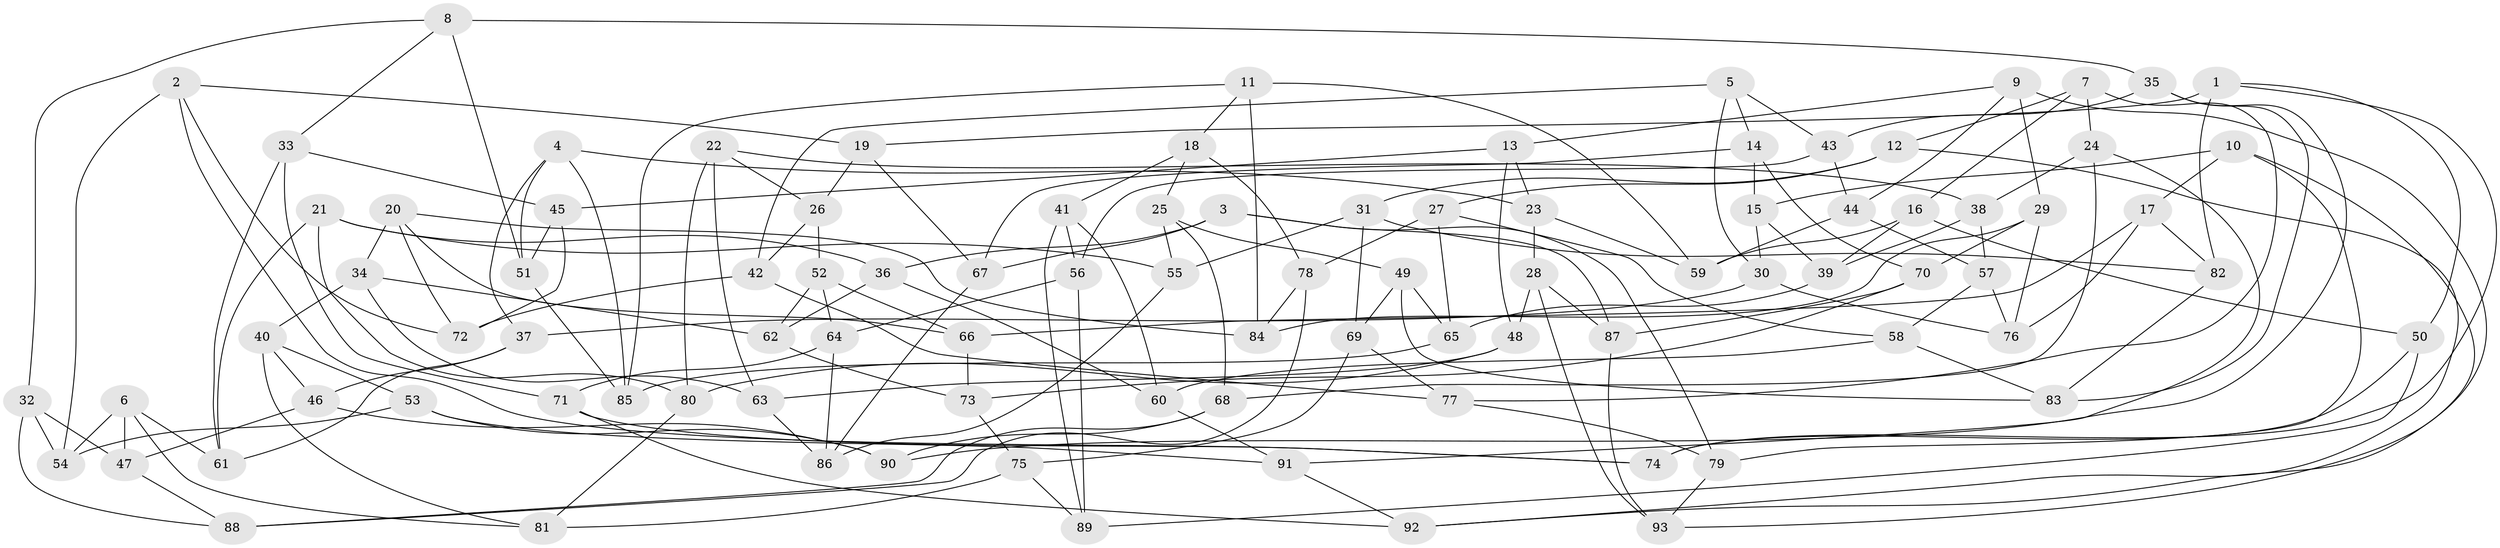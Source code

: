 // Generated by graph-tools (version 1.1) at 2025/37/03/09/25 02:37:48]
// undirected, 93 vertices, 186 edges
graph export_dot {
graph [start="1"]
  node [color=gray90,style=filled];
  1;
  2;
  3;
  4;
  5;
  6;
  7;
  8;
  9;
  10;
  11;
  12;
  13;
  14;
  15;
  16;
  17;
  18;
  19;
  20;
  21;
  22;
  23;
  24;
  25;
  26;
  27;
  28;
  29;
  30;
  31;
  32;
  33;
  34;
  35;
  36;
  37;
  38;
  39;
  40;
  41;
  42;
  43;
  44;
  45;
  46;
  47;
  48;
  49;
  50;
  51;
  52;
  53;
  54;
  55;
  56;
  57;
  58;
  59;
  60;
  61;
  62;
  63;
  64;
  65;
  66;
  67;
  68;
  69;
  70;
  71;
  72;
  73;
  74;
  75;
  76;
  77;
  78;
  79;
  80;
  81;
  82;
  83;
  84;
  85;
  86;
  87;
  88;
  89;
  90;
  91;
  92;
  93;
  1 -- 50;
  1 -- 19;
  1 -- 74;
  1 -- 82;
  2 -- 74;
  2 -- 72;
  2 -- 19;
  2 -- 54;
  3 -- 87;
  3 -- 67;
  3 -- 36;
  3 -- 79;
  4 -- 37;
  4 -- 51;
  4 -- 23;
  4 -- 85;
  5 -- 14;
  5 -- 30;
  5 -- 43;
  5 -- 42;
  6 -- 54;
  6 -- 61;
  6 -- 81;
  6 -- 47;
  7 -- 24;
  7 -- 77;
  7 -- 16;
  7 -- 12;
  8 -- 35;
  8 -- 51;
  8 -- 33;
  8 -- 32;
  9 -- 29;
  9 -- 44;
  9 -- 13;
  9 -- 92;
  10 -- 79;
  10 -- 17;
  10 -- 15;
  10 -- 93;
  11 -- 18;
  11 -- 85;
  11 -- 59;
  11 -- 84;
  12 -- 27;
  12 -- 92;
  12 -- 31;
  13 -- 48;
  13 -- 45;
  13 -- 23;
  14 -- 15;
  14 -- 67;
  14 -- 70;
  15 -- 30;
  15 -- 39;
  16 -- 59;
  16 -- 50;
  16 -- 39;
  17 -- 82;
  17 -- 76;
  17 -- 66;
  18 -- 78;
  18 -- 25;
  18 -- 41;
  19 -- 67;
  19 -- 26;
  20 -- 84;
  20 -- 66;
  20 -- 72;
  20 -- 34;
  21 -- 55;
  21 -- 36;
  21 -- 80;
  21 -- 61;
  22 -- 80;
  22 -- 38;
  22 -- 63;
  22 -- 26;
  23 -- 28;
  23 -- 59;
  24 -- 38;
  24 -- 68;
  24 -- 91;
  25 -- 49;
  25 -- 68;
  25 -- 55;
  26 -- 42;
  26 -- 52;
  27 -- 58;
  27 -- 78;
  27 -- 65;
  28 -- 87;
  28 -- 93;
  28 -- 48;
  29 -- 70;
  29 -- 76;
  29 -- 84;
  30 -- 37;
  30 -- 76;
  31 -- 55;
  31 -- 82;
  31 -- 69;
  32 -- 54;
  32 -- 88;
  32 -- 47;
  33 -- 71;
  33 -- 45;
  33 -- 61;
  34 -- 63;
  34 -- 62;
  34 -- 40;
  35 -- 43;
  35 -- 83;
  35 -- 90;
  36 -- 60;
  36 -- 62;
  37 -- 46;
  37 -- 61;
  38 -- 39;
  38 -- 57;
  39 -- 65;
  40 -- 53;
  40 -- 46;
  40 -- 81;
  41 -- 89;
  41 -- 60;
  41 -- 56;
  42 -- 77;
  42 -- 72;
  43 -- 44;
  43 -- 56;
  44 -- 59;
  44 -- 57;
  45 -- 72;
  45 -- 51;
  46 -- 90;
  46 -- 47;
  47 -- 88;
  48 -- 63;
  48 -- 80;
  49 -- 65;
  49 -- 69;
  49 -- 83;
  50 -- 74;
  50 -- 89;
  51 -- 85;
  52 -- 62;
  52 -- 64;
  52 -- 66;
  53 -- 90;
  53 -- 91;
  53 -- 54;
  55 -- 86;
  56 -- 89;
  56 -- 64;
  57 -- 76;
  57 -- 58;
  58 -- 83;
  58 -- 60;
  60 -- 91;
  62 -- 73;
  63 -- 86;
  64 -- 71;
  64 -- 86;
  65 -- 85;
  66 -- 73;
  67 -- 86;
  68 -- 88;
  68 -- 90;
  69 -- 75;
  69 -- 77;
  70 -- 73;
  70 -- 87;
  71 -- 74;
  71 -- 92;
  73 -- 75;
  75 -- 81;
  75 -- 89;
  77 -- 79;
  78 -- 84;
  78 -- 88;
  79 -- 93;
  80 -- 81;
  82 -- 83;
  87 -- 93;
  91 -- 92;
}
